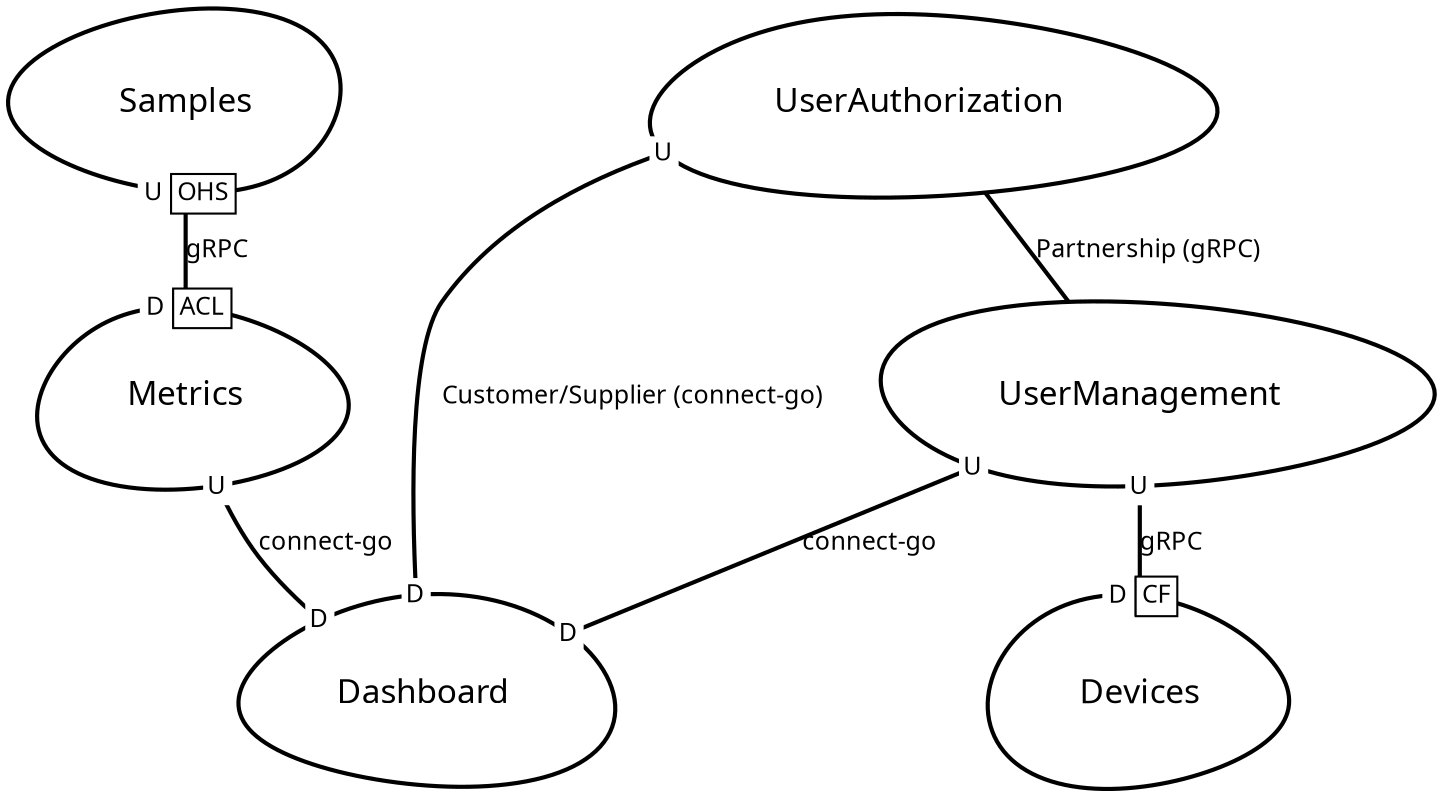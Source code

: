 digraph "ContextMapGraph" {
graph ["imagepath"="/var/folders/j0/w0dgb2354nd6cbjsr0w1jm540000gn/T/GraphvizJava"]
"Dashboard" ["margin"="0.3","orientation"="108","shape"="egg","fontsize"="16","style"="bold","label"="Dashboard\n","fontname"="sans-serif"]
"Devices" ["margin"="0.3","orientation"="258","shape"="egg","fontsize"="16","style"="bold","label"="Devices\n","fontname"="sans-serif"]
"Metrics" ["margin"="0.3","orientation"="16","shape"="egg","fontsize"="16","style"="bold","label"="Metrics\n","fontname"="sans-serif"]
"Samples" ["margin"="0.3","orientation"="206","shape"="egg","fontsize"="16","style"="bold","label"="Samples\n","fontname"="sans-serif"]
"UserAuthorization" ["margin"="0.3","orientation"="18","shape"="egg","fontsize"="16","style"="bold","label"="UserAuthorization\n","fontname"="sans-serif"]
"UserManagement" ["margin"="0.3","orientation"="156","shape"="egg","fontsize"="16","style"="bold","label"="UserManagement\n","fontname"="sans-serif"]
"Metrics" -> "Dashboard" ["headlabel"=<<table cellspacing="0" cellborder="0" border="0">
<tr><td bgcolor="white">D</td></tr>
</table>>,"labeldistance"="0","fontsize"="12","taillabel"=<<table cellspacing="0" cellborder="0" border="0">
<tr><td bgcolor="white">U</td></tr>
</table>>,"style"="bold","label"="connect-go","dir"="none","fontname"="sans-serif"]
"Samples" -> "Metrics" ["headlabel"=<<table cellspacing="0" cellborder="1" border="0">
<tr><td bgcolor="white" sides="r">D</td><td sides="trbl" bgcolor="white"><font>ACL</font></td></tr>
</table>>,"labeldistance"="0","fontsize"="12","taillabel"=<<table cellspacing="0" cellborder="1" border="0">
<tr><td bgcolor="white" sides="r">U</td><td sides="trbl" bgcolor="white"><font>OHS</font></td></tr>
</table>>,"style"="bold","label"="gRPC","dir"="none","fontname"="sans-serif"]
"UserAuthorization" -> "Dashboard" ["headlabel"=<<table cellspacing="0" cellborder="0" border="0">
<tr><td bgcolor="white">D</td></tr>
</table>>,"labeldistance"="0","fontsize"="12","taillabel"=<<table cellspacing="0" cellborder="0" border="0">
<tr><td bgcolor="white">U</td></tr>
</table>>,"style"="bold","label"="Customer/Supplier (connect-go)","dir"="none","fontname"="sans-serif"]
"UserAuthorization" -> "UserManagement" ["fontsize"="12","style"="bold","label"="Partnership (gRPC)","dir"="none","fontname"="sans-serif"]
"UserManagement" -> "Devices" ["headlabel"=<<table cellspacing="0" cellborder="1" border="0">
<tr><td bgcolor="white" sides="r">D</td><td sides="trbl" bgcolor="white"><font>CF</font></td></tr>
</table>>,"labeldistance"="0","fontsize"="12","taillabel"=<<table cellspacing="0" cellborder="0" border="0">
<tr><td bgcolor="white">U</td></tr>
</table>>,"style"="bold","label"="gRPC","dir"="none","fontname"="sans-serif"]
"UserManagement" -> "Dashboard" ["headlabel"=<<table cellspacing="0" cellborder="0" border="0">
<tr><td bgcolor="white">D</td></tr>
</table>>,"labeldistance"="0","fontsize"="12","taillabel"=<<table cellspacing="0" cellborder="0" border="0">
<tr><td bgcolor="white">U</td></tr>
</table>>,"style"="bold","label"="connect-go","dir"="none","fontname"="sans-serif"]
}